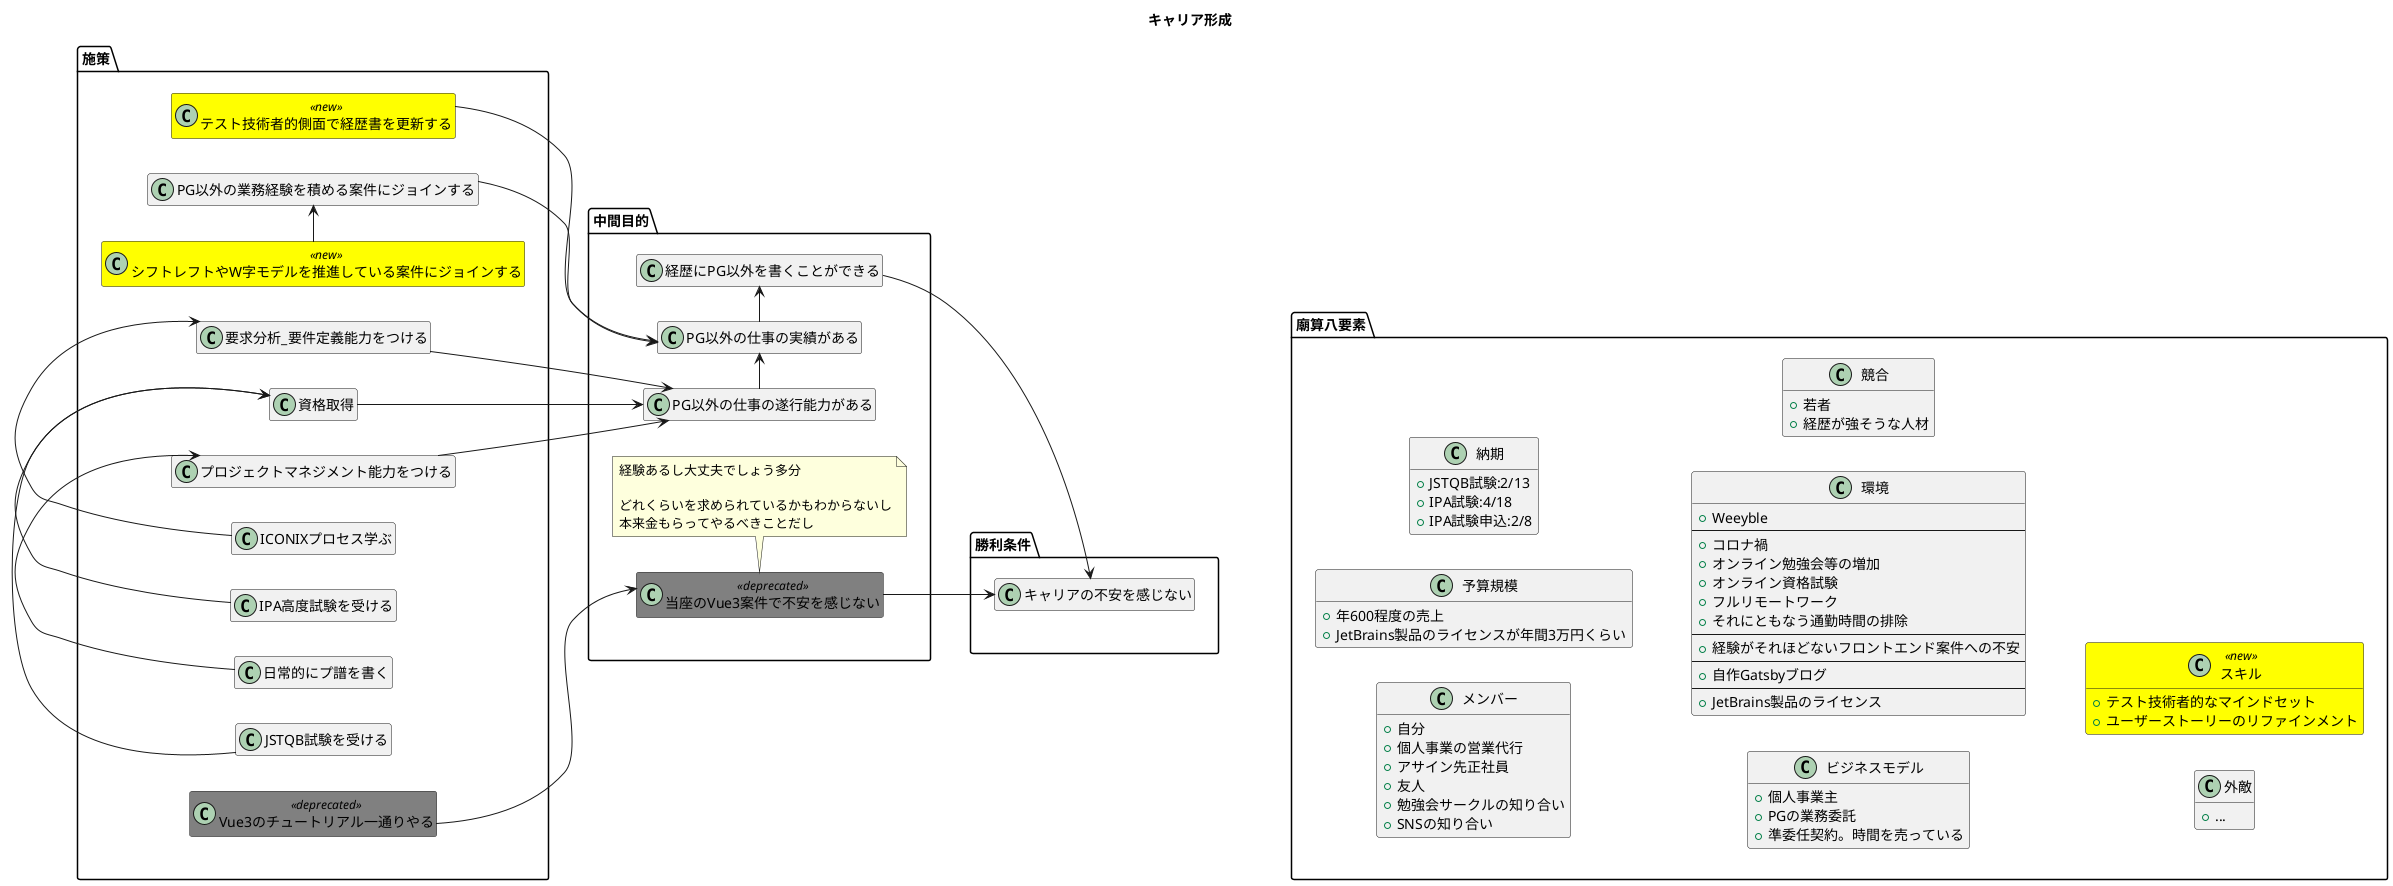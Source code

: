 @startuml

title キャリア形成

hide empty members
skinparam class {
  BackgroundColor<<deprecated>> Grey
  BackgroundColor<<done>> Cyan
  BackgroundColor<<new>> Yellow
}

left to right direction

package 勝利条件 {
  class キャリアの不安を感じない
}
package 中間目的 {
  class 経歴にPG以外を書くことができる
  経歴にPG以外を書くことができる --> キャリアの不安を感じない

  class PG以外の仕事の実績がある
  PG以外の仕事の実績がある -> 経歴にPG以外を書くことができる

  class PG以外の仕事の遂行能力がある
  PG以外の仕事の遂行能力がある -> PG以外の仕事の実績がある

  class 当座のVue3案件で不安を感じない<<deprecated>>
  note bottom
  経験あるし大丈夫でしょう多分

  どれくらいを求められているかもわからないし
  本来金もらってやるべきことだし
  end note
  当座のVue3案件で不安を感じない --> キャリアの不安を感じない
}

package 施策 {
  プロジェクトマネジメント能力をつける --> PG以外の仕事の遂行能力がある
  日常的にプ譜を書く -> プロジェクトマネジメント能力をつける

  要求分析_要件定義能力をつける --> PG以外の仕事の遂行能力がある
  ICONIXプロセス学ぶ -> 要求分析_要件定義能力をつける

  PG以外の業務経験を積める案件にジョインする --> PG以外の仕事の実績がある

  資格取得 --> PG以外の仕事の遂行能力がある
  JSTQB試験を受ける -> 資格取得
  IPA高度試験を受ける -> 資格取得

  class テスト技術者的側面で経歴書を更新する<<new>>
  テスト技術者的側面で経歴書を更新する --> PG以外の仕事の実績がある

  class シフトレフトやW字モデルを推進している案件にジョインする<<new>>
  シフトレフトやW字モデルを推進している案件にジョインする -> PG以外の業務経験を積める案件にジョインする

  class Vue3のチュートリアル一通りやる<<deprecated>>
  Vue3のチュートリアル一通りやる --> 当座のVue3案件で不安を感じない
}

package 廟算八要素 {
  class メンバー {
   + 自分
   + 個人事業の営業代行
   + アサイン先正社員
   + 友人
   + 勉強会サークルの知り合い
   + SNSの知り合い
  }
  class 予算規模 {
   + 年600程度の売上
   + JetBrains製品のライセンスが年間3万円くらい
  }
  class 納期 {
   + JSTQB試験:2/13
   + IPA試験:4/18
   + IPA試験申込:2/8
  }
  class ビジネスモデル {
   + 個人事業主
   + PGの業務委託
   + 準委任契約。時間を売っている
  }
  class 環境 {
   + Weeyble
   --
   + コロナ禍
   + オンライン勉強会等の増加
   + オンライン資格試験
   + フルリモートワーク
   + それにともなう通勤時間の排除
   --
   + 経験がそれほどないフロントエンド案件への不安
   --
   + 自作Gatsbyブログ
   --
   + JetBrains製品のライセンス
  }
  class 競合 {
   + 若者
   + 経歴が強そうな人材
  }
  class 外敵 {
   + ...
  }
  class スキル<<new>> {
   + テスト技術者的なマインドセット
   + ユーザーストーリーのリファインメント
  }
}


中間目的 --u[hidden]--> 勝利条件
施策 --u[hidden]--> 中間目的
廟算八要素 ---u[hidden]--> 施策

@enduml
